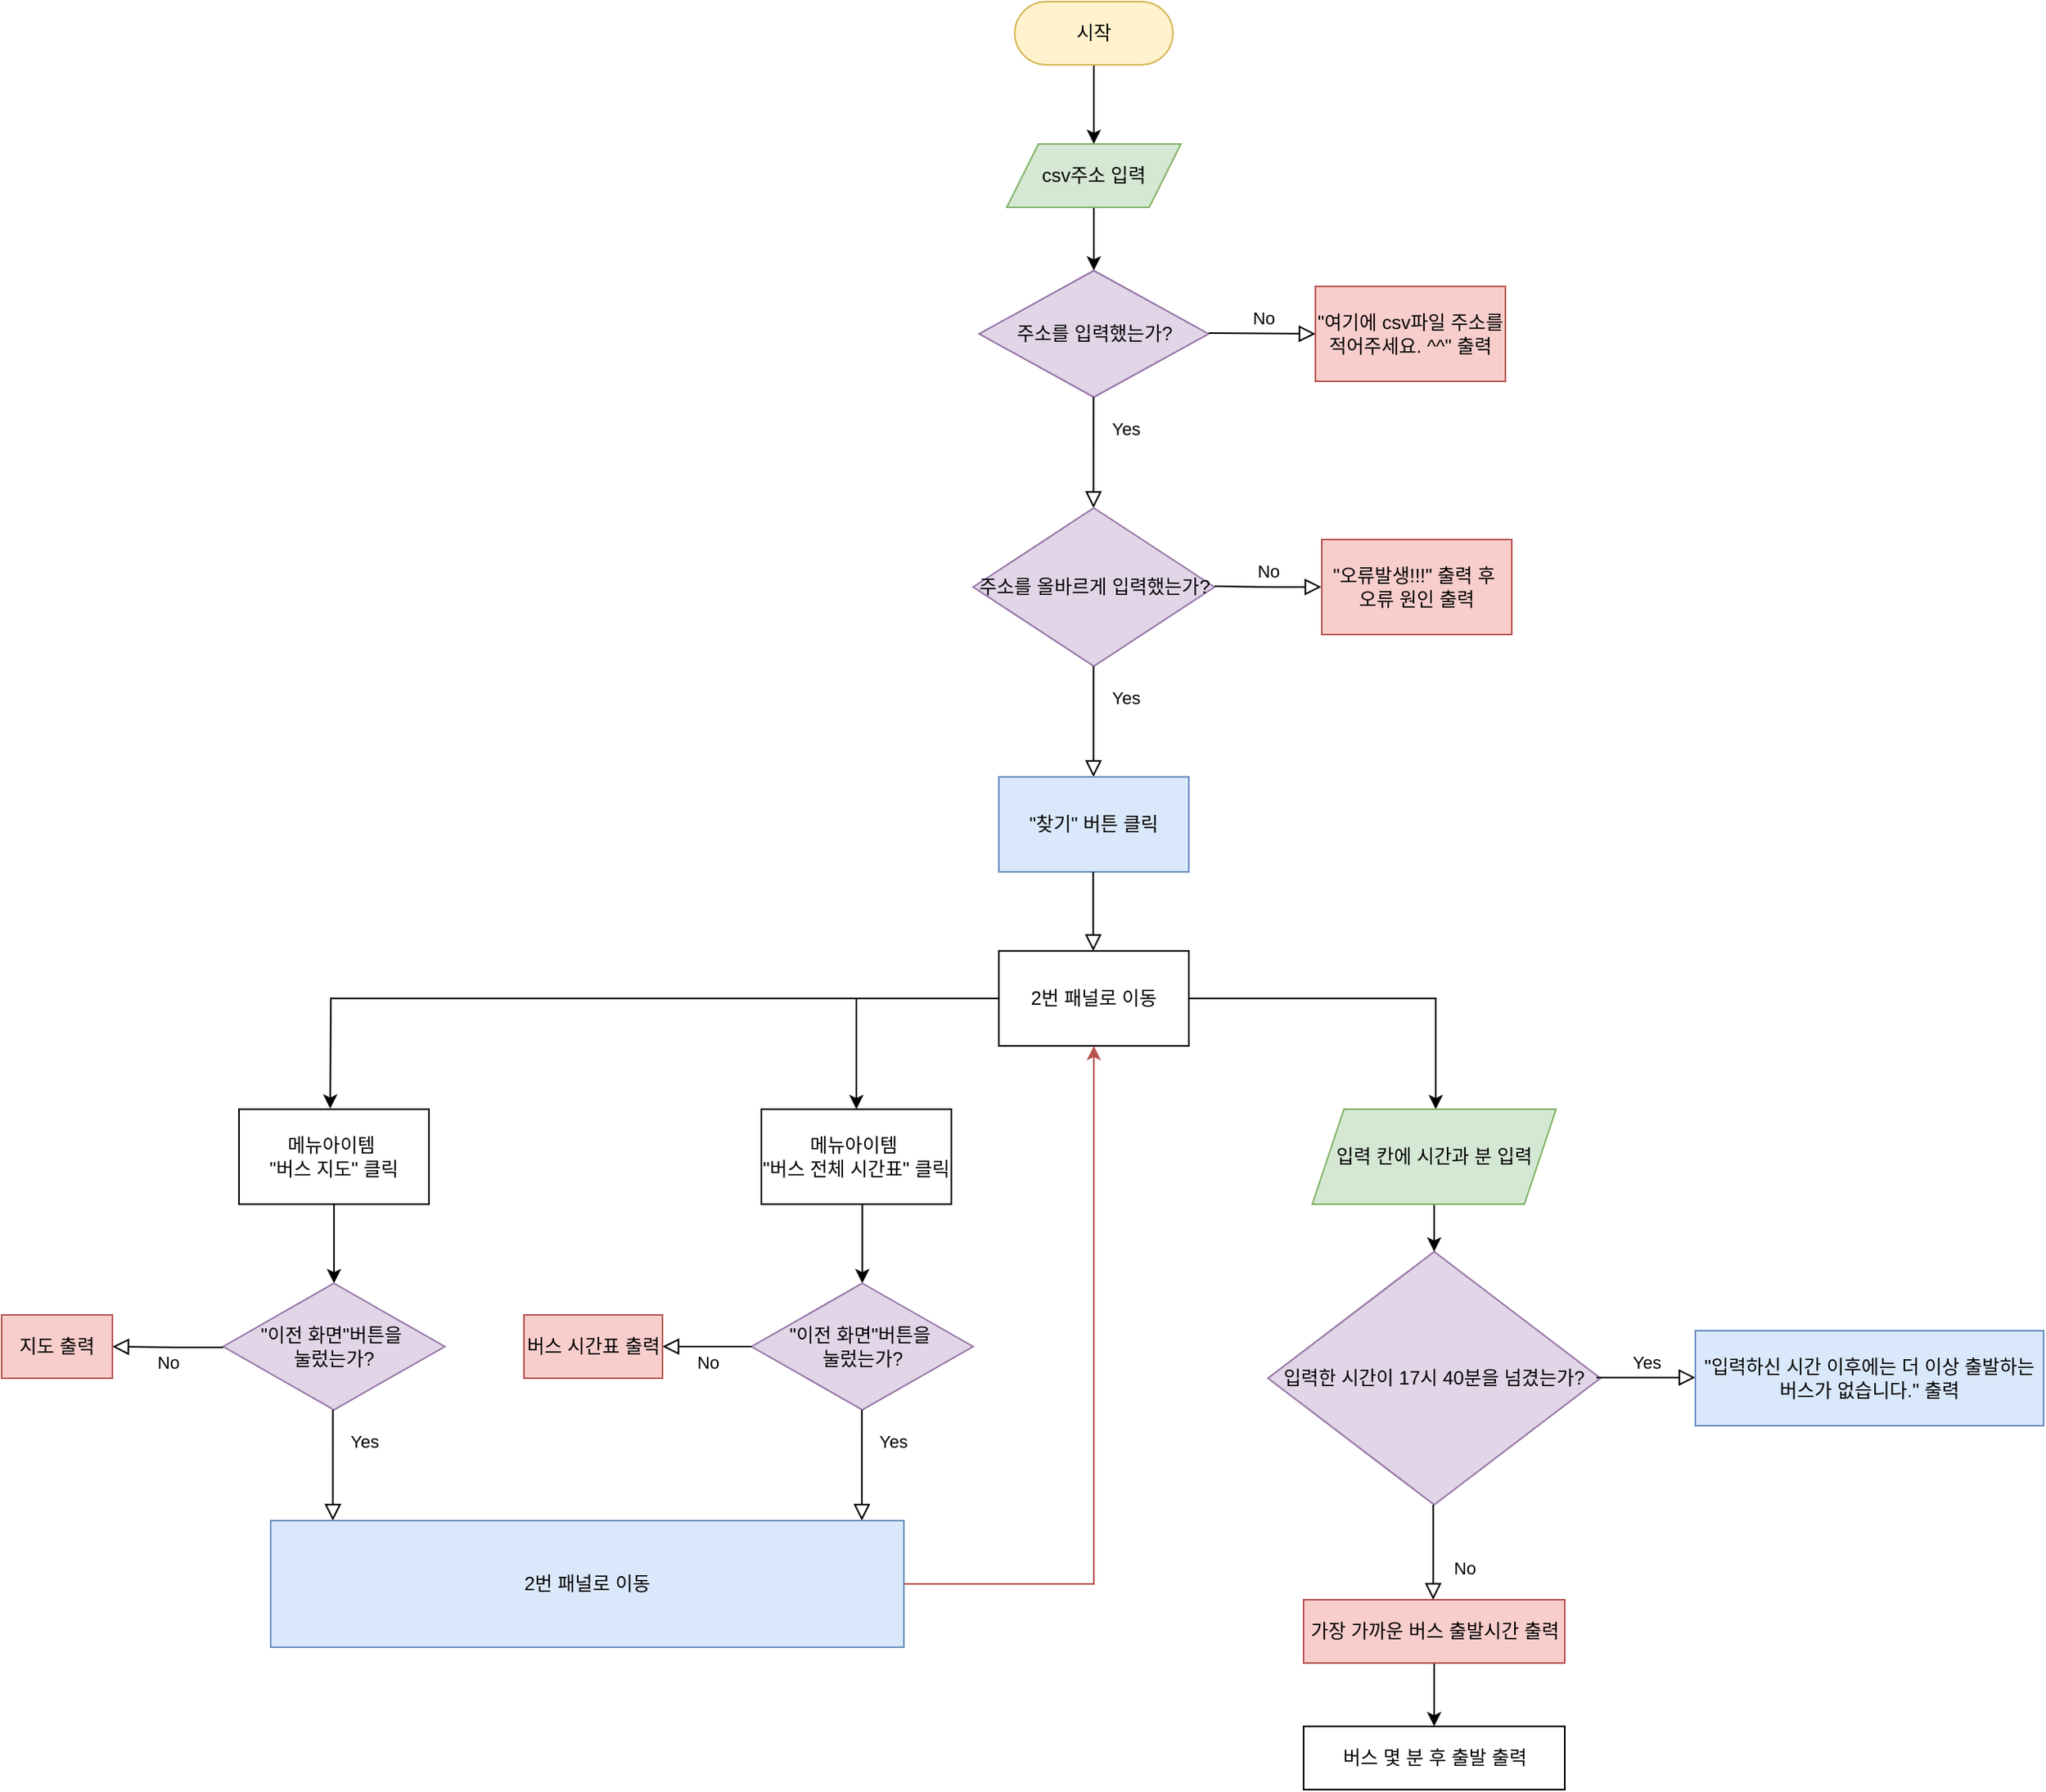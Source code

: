 <mxfile version="25.0.3">
  <diagram id="C5RBs43oDa-KdzZeNtuy" name="Page-1">
    <mxGraphModel dx="2843" dy="1233" grid="1" gridSize="10" guides="1" tooltips="1" connect="1" arrows="1" fold="1" page="1" pageScale="1" pageWidth="827" pageHeight="1169" math="0" shadow="0">
      <root>
        <mxCell id="WIyWlLk6GJQsqaUBKTNV-0" />
        <mxCell id="WIyWlLk6GJQsqaUBKTNV-1" parent="WIyWlLk6GJQsqaUBKTNV-0" />
        <mxCell id="kfYBlO_teLR5De6Nn0ug-7" value="" style="edgeStyle=orthogonalEdgeStyle;rounded=0;orthogonalLoop=1;jettySize=auto;html=1;" edge="1" parent="WIyWlLk6GJQsqaUBKTNV-1" source="kfYBlO_teLR5De6Nn0ug-2" target="kfYBlO_teLR5De6Nn0ug-3">
          <mxGeometry relative="1" as="geometry" />
        </mxCell>
        <mxCell id="kfYBlO_teLR5De6Nn0ug-2" value="시작" style="rounded=1;whiteSpace=wrap;html=1;arcSize=50;fillColor=#fff2cc;strokeColor=#d6b656;" vertex="1" parent="WIyWlLk6GJQsqaUBKTNV-1">
          <mxGeometry x="190" y="200" width="100" height="40" as="geometry" />
        </mxCell>
        <mxCell id="kfYBlO_teLR5De6Nn0ug-6" value="" style="edgeStyle=orthogonalEdgeStyle;rounded=0;orthogonalLoop=1;jettySize=auto;html=1;" edge="1" parent="WIyWlLk6GJQsqaUBKTNV-1" source="kfYBlO_teLR5De6Nn0ug-3" target="kfYBlO_teLR5De6Nn0ug-5">
          <mxGeometry relative="1" as="geometry" />
        </mxCell>
        <mxCell id="kfYBlO_teLR5De6Nn0ug-3" value="csv주소 입력" style="shape=parallelogram;perimeter=parallelogramPerimeter;whiteSpace=wrap;html=1;fixedSize=1;rotation=0;fillColor=#d5e8d4;strokeColor=#82b366;" vertex="1" parent="WIyWlLk6GJQsqaUBKTNV-1">
          <mxGeometry x="185" y="290" width="110" height="40" as="geometry" />
        </mxCell>
        <mxCell id="kfYBlO_teLR5De6Nn0ug-5" value="주소를 입력했는가?" style="rhombus;whiteSpace=wrap;html=1;fillColor=#e1d5e7;strokeColor=#9673a6;" vertex="1" parent="WIyWlLk6GJQsqaUBKTNV-1">
          <mxGeometry x="167.5" y="370" width="145" height="80" as="geometry" />
        </mxCell>
        <mxCell id="kfYBlO_teLR5De6Nn0ug-8" value="&quot;여기에 csv파일 주소를 적어주세요. ^^&quot; 출력" style="rounded=0;whiteSpace=wrap;html=1;fillColor=#f8cecc;strokeColor=#b85450;" vertex="1" parent="WIyWlLk6GJQsqaUBKTNV-1">
          <mxGeometry x="380" y="380" width="120" height="60" as="geometry" />
        </mxCell>
        <mxCell id="kfYBlO_teLR5De6Nn0ug-9" value="No" style="edgeStyle=orthogonalEdgeStyle;rounded=0;html=1;jettySize=auto;orthogonalLoop=1;fontSize=11;endArrow=block;endFill=0;endSize=8;strokeWidth=1;shadow=0;labelBackgroundColor=none;entryX=0;entryY=0.5;entryDx=0;entryDy=0;" edge="1" parent="WIyWlLk6GJQsqaUBKTNV-1" target="kfYBlO_teLR5De6Nn0ug-8">
          <mxGeometry y="10" relative="1" as="geometry">
            <mxPoint as="offset" />
            <mxPoint x="312.5" y="409.5" as="sourcePoint" />
            <mxPoint x="362.5" y="409.5" as="targetPoint" />
          </mxGeometry>
        </mxCell>
        <mxCell id="kfYBlO_teLR5De6Nn0ug-10" value="Yes" style="rounded=0;html=1;jettySize=auto;orthogonalLoop=1;fontSize=11;endArrow=block;endFill=0;endSize=8;strokeWidth=1;shadow=0;labelBackgroundColor=none;edgeStyle=orthogonalEdgeStyle;" edge="1" parent="WIyWlLk6GJQsqaUBKTNV-1">
          <mxGeometry y="20" relative="1" as="geometry">
            <mxPoint as="offset" />
            <mxPoint x="239.78" y="479.98" as="sourcePoint" />
            <mxPoint x="239.78" y="519.98" as="targetPoint" />
            <Array as="points">
              <mxPoint x="239.78" y="449.98" />
            </Array>
          </mxGeometry>
        </mxCell>
        <mxCell id="kfYBlO_teLR5De6Nn0ug-12" value="주소를 올바르게 입력했는가?" style="rhombus;whiteSpace=wrap;html=1;fillColor=#e1d5e7;strokeColor=#9673a6;" vertex="1" parent="WIyWlLk6GJQsqaUBKTNV-1">
          <mxGeometry x="163.75" y="520" width="152.5" height="100" as="geometry" />
        </mxCell>
        <mxCell id="kfYBlO_teLR5De6Nn0ug-13" value="No" style="edgeStyle=orthogonalEdgeStyle;rounded=0;html=1;jettySize=auto;orthogonalLoop=1;fontSize=11;endArrow=block;endFill=0;endSize=8;strokeWidth=1;shadow=0;labelBackgroundColor=none;entryX=0;entryY=0.5;entryDx=0;entryDy=0;" edge="1" parent="WIyWlLk6GJQsqaUBKTNV-1">
          <mxGeometry x="-0.012" y="10" relative="1" as="geometry">
            <mxPoint as="offset" />
            <mxPoint x="316.25" y="569.49" as="sourcePoint" />
            <mxPoint x="383.75" y="569.99" as="targetPoint" />
          </mxGeometry>
        </mxCell>
        <mxCell id="kfYBlO_teLR5De6Nn0ug-14" value="&quot;오류발생!!!&quot; 출력 후&amp;nbsp;&lt;div&gt;오류 원인 출력&lt;/div&gt;" style="rounded=0;whiteSpace=wrap;html=1;fillColor=#f8cecc;strokeColor=#b85450;" vertex="1" parent="WIyWlLk6GJQsqaUBKTNV-1">
          <mxGeometry x="384" y="540" width="120" height="60" as="geometry" />
        </mxCell>
        <mxCell id="kfYBlO_teLR5De6Nn0ug-15" value="Yes" style="rounded=0;html=1;jettySize=auto;orthogonalLoop=1;fontSize=11;endArrow=block;endFill=0;endSize=8;strokeWidth=1;shadow=0;labelBackgroundColor=none;edgeStyle=orthogonalEdgeStyle;" edge="1" parent="WIyWlLk6GJQsqaUBKTNV-1">
          <mxGeometry y="20" relative="1" as="geometry">
            <mxPoint as="offset" />
            <mxPoint x="239.78" y="650" as="sourcePoint" />
            <mxPoint x="239.78" y="690" as="targetPoint" />
            <Array as="points">
              <mxPoint x="239.78" y="620" />
            </Array>
          </mxGeometry>
        </mxCell>
        <mxCell id="kfYBlO_teLR5De6Nn0ug-16" value="&quot;찾기&quot; 버튼 클릭" style="rounded=0;whiteSpace=wrap;html=1;fillColor=#dae8fc;strokeColor=#6c8ebf;" vertex="1" parent="WIyWlLk6GJQsqaUBKTNV-1">
          <mxGeometry x="180" y="690" width="120" height="60" as="geometry" />
        </mxCell>
        <mxCell id="kfYBlO_teLR5De6Nn0ug-17" value="" style="rounded=0;html=1;jettySize=auto;orthogonalLoop=1;fontSize=11;endArrow=block;endFill=0;endSize=8;strokeWidth=1;shadow=0;labelBackgroundColor=none;edgeStyle=orthogonalEdgeStyle;" edge="1" parent="WIyWlLk6GJQsqaUBKTNV-1">
          <mxGeometry relative="1" as="geometry">
            <mxPoint x="239.62" y="750" as="sourcePoint" />
            <mxPoint x="239.62" y="800" as="targetPoint" />
          </mxGeometry>
        </mxCell>
        <mxCell id="kfYBlO_teLR5De6Nn0ug-18" value="2번 패널로 이동" style="rounded=0;whiteSpace=wrap;html=1;" vertex="1" parent="WIyWlLk6GJQsqaUBKTNV-1">
          <mxGeometry x="180" y="800" width="120" height="60" as="geometry" />
        </mxCell>
        <mxCell id="kfYBlO_teLR5De6Nn0ug-19" value="메뉴아이템&amp;nbsp;&lt;div&gt;&quot;버스 전체 시간표&quot; 클릭&lt;/div&gt;" style="rounded=0;whiteSpace=wrap;html=1;" vertex="1" parent="WIyWlLk6GJQsqaUBKTNV-1">
          <mxGeometry x="30" y="900" width="120" height="60" as="geometry" />
        </mxCell>
        <mxCell id="kfYBlO_teLR5De6Nn0ug-21" value="메뉴아이템&amp;nbsp;&lt;div&gt;&quot;버스 지도&quot; 클릭&lt;/div&gt;" style="rounded=0;whiteSpace=wrap;html=1;" vertex="1" parent="WIyWlLk6GJQsqaUBKTNV-1">
          <mxGeometry x="-300" y="900" width="120" height="60" as="geometry" />
        </mxCell>
        <mxCell id="kfYBlO_teLR5De6Nn0ug-23" value="" style="endArrow=classic;html=1;rounded=0;exitX=0;exitY=0.5;exitDx=0;exitDy=0;entryX=0.5;entryY=0;entryDx=0;entryDy=0;" edge="1" parent="WIyWlLk6GJQsqaUBKTNV-1" source="kfYBlO_teLR5De6Nn0ug-18" target="kfYBlO_teLR5De6Nn0ug-19">
          <mxGeometry width="50" height="50" relative="1" as="geometry">
            <mxPoint x="90" y="880" as="sourcePoint" />
            <mxPoint x="100" y="830" as="targetPoint" />
            <Array as="points">
              <mxPoint x="90" y="830" />
            </Array>
          </mxGeometry>
        </mxCell>
        <mxCell id="kfYBlO_teLR5De6Nn0ug-24" value="" style="endArrow=classic;html=1;rounded=0;exitX=1;exitY=0.5;exitDx=0;exitDy=0;entryX=0.5;entryY=0;entryDx=0;entryDy=0;" edge="1" parent="WIyWlLk6GJQsqaUBKTNV-1" source="kfYBlO_teLR5De6Nn0ug-18">
          <mxGeometry width="50" height="50" relative="1" as="geometry">
            <mxPoint x="140" y="910" as="sourcePoint" />
            <mxPoint x="456" y="900" as="targetPoint" />
            <Array as="points">
              <mxPoint x="456" y="830" />
            </Array>
          </mxGeometry>
        </mxCell>
        <mxCell id="kfYBlO_teLR5De6Nn0ug-25" value="입력한 시간이 17시 40분을 넘겼는가?" style="rhombus;whiteSpace=wrap;html=1;fillColor=#e1d5e7;strokeColor=#9673a6;" vertex="1" parent="WIyWlLk6GJQsqaUBKTNV-1">
          <mxGeometry x="350" y="990" width="210" height="160" as="geometry" />
        </mxCell>
        <mxCell id="kfYBlO_teLR5De6Nn0ug-27" value="&quot;입력하신 시간 이후에는 더 이상 출발하는 버스가 없습니다.&quot; 출력" style="rounded=0;whiteSpace=wrap;html=1;fillColor=#dae8fc;strokeColor=#6c8ebf;" vertex="1" parent="WIyWlLk6GJQsqaUBKTNV-1">
          <mxGeometry x="620" y="1040" width="220" height="60" as="geometry" />
        </mxCell>
        <mxCell id="kfYBlO_teLR5De6Nn0ug-35" value="" style="edgeStyle=orthogonalEdgeStyle;rounded=0;orthogonalLoop=1;jettySize=auto;html=1;" edge="1" parent="WIyWlLk6GJQsqaUBKTNV-1" source="kfYBlO_teLR5De6Nn0ug-28" target="kfYBlO_teLR5De6Nn0ug-34">
          <mxGeometry relative="1" as="geometry" />
        </mxCell>
        <mxCell id="kfYBlO_teLR5De6Nn0ug-28" value="가장 가까운 버스 출발시간 출력" style="rounded=0;whiteSpace=wrap;html=1;fillColor=#f8cecc;strokeColor=#b85450;" vertex="1" parent="WIyWlLk6GJQsqaUBKTNV-1">
          <mxGeometry x="372.5" y="1210" width="165" height="40" as="geometry" />
        </mxCell>
        <mxCell id="kfYBlO_teLR5De6Nn0ug-32" value="Yes" style="edgeStyle=orthogonalEdgeStyle;rounded=0;html=1;jettySize=auto;orthogonalLoop=1;fontSize=11;endArrow=block;endFill=0;endSize=8;strokeWidth=1;shadow=0;labelBackgroundColor=none;" edge="1" parent="WIyWlLk6GJQsqaUBKTNV-1">
          <mxGeometry y="10" relative="1" as="geometry">
            <mxPoint as="offset" />
            <mxPoint x="557.5" y="1069.57" as="sourcePoint" />
            <mxPoint x="620" y="1069.57" as="targetPoint" />
            <Array as="points">
              <mxPoint x="590" y="1069.57" />
              <mxPoint x="590" y="1069.57" />
            </Array>
          </mxGeometry>
        </mxCell>
        <mxCell id="kfYBlO_teLR5De6Nn0ug-33" value="No" style="rounded=0;html=1;jettySize=auto;orthogonalLoop=1;fontSize=11;endArrow=block;endFill=0;endSize=8;strokeWidth=1;shadow=0;labelBackgroundColor=none;edgeStyle=orthogonalEdgeStyle;" edge="1" parent="WIyWlLk6GJQsqaUBKTNV-1">
          <mxGeometry x="0.333" y="20" relative="1" as="geometry">
            <mxPoint as="offset" />
            <mxPoint x="454.38" y="1150" as="sourcePoint" />
            <mxPoint x="454.38" y="1210" as="targetPoint" />
          </mxGeometry>
        </mxCell>
        <mxCell id="kfYBlO_teLR5De6Nn0ug-34" value="버스 몇 분 후 출발 출력" style="rounded=0;whiteSpace=wrap;html=1;" vertex="1" parent="WIyWlLk6GJQsqaUBKTNV-1">
          <mxGeometry x="372.5" y="1290" width="165" height="40" as="geometry" />
        </mxCell>
        <mxCell id="kfYBlO_teLR5De6Nn0ug-36" value="" style="endArrow=classic;html=1;rounded=0;exitX=0;exitY=0.5;exitDx=0;exitDy=0;entryX=0.48;entryY=-0.006;entryDx=0;entryDy=0;entryPerimeter=0;" edge="1" parent="WIyWlLk6GJQsqaUBKTNV-1" source="kfYBlO_teLR5De6Nn0ug-18" target="kfYBlO_teLR5De6Nn0ug-21">
          <mxGeometry width="50" height="50" relative="1" as="geometry">
            <mxPoint x="70" y="1110" as="sourcePoint" />
            <mxPoint x="-100" y="897" as="targetPoint" />
            <Array as="points">
              <mxPoint x="-242" y="830" />
            </Array>
          </mxGeometry>
        </mxCell>
        <mxCell id="kfYBlO_teLR5De6Nn0ug-37" value="" style="endArrow=classic;html=1;rounded=0;exitX=0.5;exitY=1;exitDx=0;exitDy=0;" edge="1" parent="WIyWlLk6GJQsqaUBKTNV-1" source="kfYBlO_teLR5De6Nn0ug-21">
          <mxGeometry width="50" height="50" relative="1" as="geometry">
            <mxPoint x="-260" y="1050" as="sourcePoint" />
            <mxPoint x="-240" y="1010" as="targetPoint" />
          </mxGeometry>
        </mxCell>
        <mxCell id="kfYBlO_teLR5De6Nn0ug-38" value="&quot;이전 화면&quot;버튼을&amp;nbsp;&lt;div&gt;눌렀는가?&lt;/div&gt;" style="rhombus;whiteSpace=wrap;html=1;fillColor=#e1d5e7;strokeColor=#9673a6;" vertex="1" parent="WIyWlLk6GJQsqaUBKTNV-1">
          <mxGeometry x="-310" y="1010" width="140" height="80" as="geometry" />
        </mxCell>
        <mxCell id="kfYBlO_teLR5De6Nn0ug-39" value="" style="endArrow=classic;html=1;rounded=0;exitX=0.5;exitY=1;exitDx=0;exitDy=0;" edge="1" parent="WIyWlLk6GJQsqaUBKTNV-1">
          <mxGeometry width="50" height="50" relative="1" as="geometry">
            <mxPoint x="93.75" y="960" as="sourcePoint" />
            <mxPoint x="93.75" y="1010" as="targetPoint" />
          </mxGeometry>
        </mxCell>
        <mxCell id="kfYBlO_teLR5De6Nn0ug-40" value="&quot;이전 화면&quot;버튼을&amp;nbsp;&lt;div&gt;눌렀는가?&lt;/div&gt;" style="rhombus;whiteSpace=wrap;html=1;fillColor=#e1d5e7;strokeColor=#9673a6;" vertex="1" parent="WIyWlLk6GJQsqaUBKTNV-1">
          <mxGeometry x="23.75" y="1010" width="140" height="80" as="geometry" />
        </mxCell>
        <mxCell id="kfYBlO_teLR5De6Nn0ug-43" value="No" style="edgeStyle=orthogonalEdgeStyle;rounded=0;html=1;jettySize=auto;orthogonalLoop=1;fontSize=11;endArrow=block;endFill=0;endSize=8;strokeWidth=1;shadow=0;labelBackgroundColor=none;entryX=1;entryY=0.5;entryDx=0;entryDy=0;" edge="1" parent="WIyWlLk6GJQsqaUBKTNV-1" target="kfYBlO_teLR5De6Nn0ug-44">
          <mxGeometry y="10" relative="1" as="geometry">
            <mxPoint as="offset" />
            <mxPoint x="-310" y="1050.5" as="sourcePoint" />
            <mxPoint x="-373" y="1049.75" as="targetPoint" />
            <Array as="points">
              <mxPoint x="-340" y="1050" />
            </Array>
          </mxGeometry>
        </mxCell>
        <mxCell id="kfYBlO_teLR5De6Nn0ug-44" value="지도 출력" style="rounded=0;whiteSpace=wrap;html=1;fillColor=#f8cecc;strokeColor=#b85450;" vertex="1" parent="WIyWlLk6GJQsqaUBKTNV-1">
          <mxGeometry x="-450" y="1030" width="70" height="40" as="geometry" />
        </mxCell>
        <mxCell id="kfYBlO_teLR5De6Nn0ug-45" value="No" style="edgeStyle=orthogonalEdgeStyle;rounded=0;html=1;jettySize=auto;orthogonalLoop=1;fontSize=11;endArrow=block;endFill=0;endSize=8;strokeWidth=1;shadow=0;labelBackgroundColor=none;entryX=1;entryY=0.5;entryDx=0;entryDy=0;" edge="1" parent="WIyWlLk6GJQsqaUBKTNV-1" target="kfYBlO_teLR5De6Nn0ug-46">
          <mxGeometry y="10" relative="1" as="geometry">
            <mxPoint as="offset" />
            <mxPoint x="23.75" y="1050" as="sourcePoint" />
            <mxPoint x="-25.5" y="1049.75" as="targetPoint" />
            <Array as="points">
              <mxPoint x="7.5" y="1050" />
            </Array>
          </mxGeometry>
        </mxCell>
        <mxCell id="kfYBlO_teLR5De6Nn0ug-46" value="버스 시간표 출력" style="rounded=0;whiteSpace=wrap;html=1;fillColor=#f8cecc;strokeColor=#b85450;" vertex="1" parent="WIyWlLk6GJQsqaUBKTNV-1">
          <mxGeometry x="-120" y="1030" width="87.5" height="40" as="geometry" />
        </mxCell>
        <mxCell id="kfYBlO_teLR5De6Nn0ug-47" value="Yes" style="rounded=0;html=1;jettySize=auto;orthogonalLoop=1;fontSize=11;endArrow=block;endFill=0;endSize=8;strokeWidth=1;shadow=0;labelBackgroundColor=none;edgeStyle=orthogonalEdgeStyle;" edge="1" parent="WIyWlLk6GJQsqaUBKTNV-1">
          <mxGeometry y="20" relative="1" as="geometry">
            <mxPoint as="offset" />
            <mxPoint x="-240.71" y="1120" as="sourcePoint" />
            <mxPoint x="-240.71" y="1160" as="targetPoint" />
            <Array as="points">
              <mxPoint x="-240.71" y="1090" />
            </Array>
          </mxGeometry>
        </mxCell>
        <mxCell id="kfYBlO_teLR5De6Nn0ug-48" value="Yes" style="rounded=0;html=1;jettySize=auto;orthogonalLoop=1;fontSize=11;endArrow=block;endFill=0;endSize=8;strokeWidth=1;shadow=0;labelBackgroundColor=none;edgeStyle=orthogonalEdgeStyle;" edge="1" parent="WIyWlLk6GJQsqaUBKTNV-1">
          <mxGeometry y="20" relative="1" as="geometry">
            <mxPoint as="offset" />
            <mxPoint x="93.47" y="1119.97" as="sourcePoint" />
            <mxPoint x="93.47" y="1159.97" as="targetPoint" />
            <Array as="points">
              <mxPoint x="93.47" y="1089.97" />
            </Array>
          </mxGeometry>
        </mxCell>
        <mxCell id="kfYBlO_teLR5De6Nn0ug-49" value="2번 패널로 이동" style="rounded=0;whiteSpace=wrap;html=1;fillColor=#dae8fc;strokeColor=#6c8ebf;" vertex="1" parent="WIyWlLk6GJQsqaUBKTNV-1">
          <mxGeometry x="-280" y="1160" width="400" height="80" as="geometry" />
        </mxCell>
        <mxCell id="kfYBlO_teLR5De6Nn0ug-50" value="" style="endArrow=classic;html=1;rounded=0;entryX=0.5;entryY=1;entryDx=0;entryDy=0;exitX=1;exitY=0.5;exitDx=0;exitDy=0;fillColor=#f8cecc;strokeColor=#B85450;" edge="1" parent="WIyWlLk6GJQsqaUBKTNV-1" source="kfYBlO_teLR5De6Nn0ug-49" target="kfYBlO_teLR5De6Nn0ug-18">
          <mxGeometry width="50" height="50" relative="1" as="geometry">
            <mxPoint x="140" y="1210" as="sourcePoint" />
            <mxPoint x="190" y="1160" as="targetPoint" />
            <Array as="points">
              <mxPoint x="240" y="1200" />
            </Array>
          </mxGeometry>
        </mxCell>
        <mxCell id="kfYBlO_teLR5De6Nn0ug-52" value="" style="edgeStyle=orthogonalEdgeStyle;rounded=0;orthogonalLoop=1;jettySize=auto;html=1;" edge="1" parent="WIyWlLk6GJQsqaUBKTNV-1" source="kfYBlO_teLR5De6Nn0ug-51" target="kfYBlO_teLR5De6Nn0ug-25">
          <mxGeometry relative="1" as="geometry" />
        </mxCell>
        <mxCell id="kfYBlO_teLR5De6Nn0ug-51" value="입력 칸에 시간과 분 입력" style="shape=parallelogram;perimeter=parallelogramPerimeter;whiteSpace=wrap;html=1;fixedSize=1;fillColor=#d5e8d4;strokeColor=#82b366;" vertex="1" parent="WIyWlLk6GJQsqaUBKTNV-1">
          <mxGeometry x="378" y="900" width="154" height="60" as="geometry" />
        </mxCell>
      </root>
    </mxGraphModel>
  </diagram>
</mxfile>
